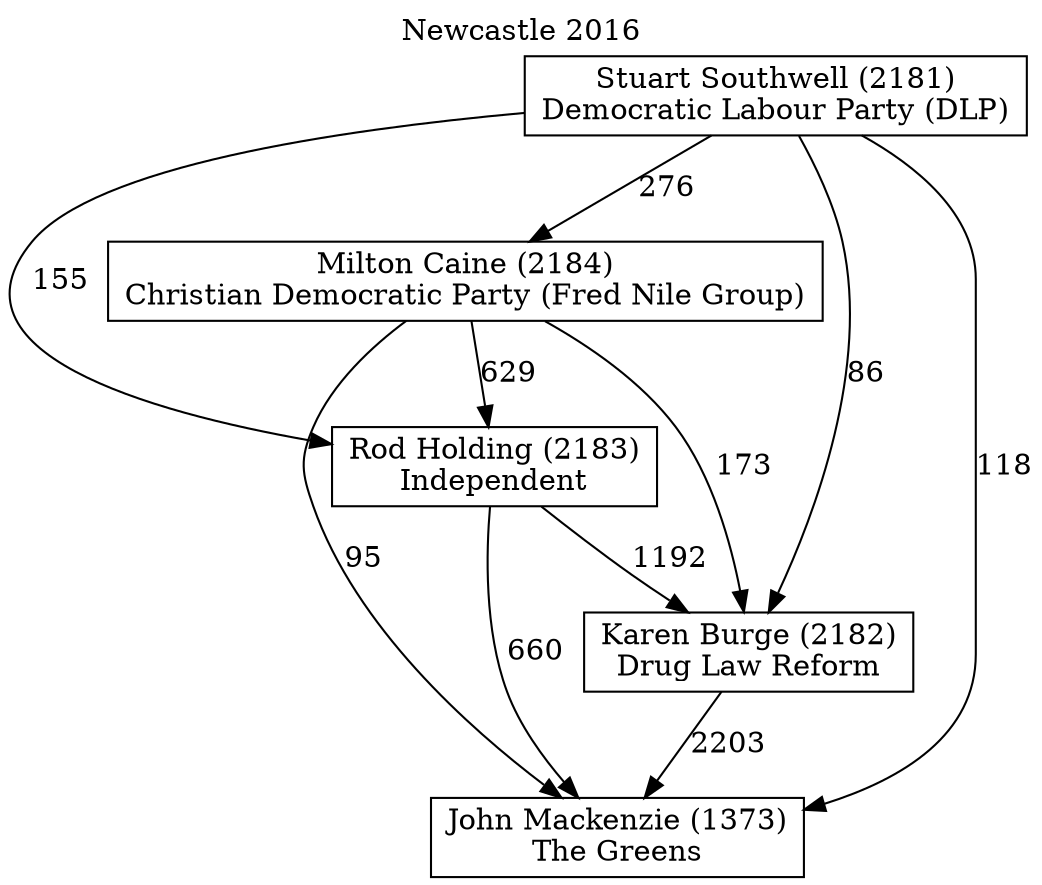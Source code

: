 // House preference flow
digraph "John Mackenzie (1373)_Newcastle_2016" {
	graph [label="Newcastle 2016" labelloc=t mclimit=10]
	node [shape=box]
	"John Mackenzie (1373)" [label="John Mackenzie (1373)
The Greens"]
	"Karen Burge (2182)" [label="Karen Burge (2182)
Drug Law Reform"]
	"Rod Holding (2183)" [label="Rod Holding (2183)
Independent"]
	"Milton Caine (2184)" [label="Milton Caine (2184)
Christian Democratic Party (Fred Nile Group)"]
	"Stuart Southwell (2181)" [label="Stuart Southwell (2181)
Democratic Labour Party (DLP)"]
	"John Mackenzie (1373)" [label="John Mackenzie (1373)
The Greens"]
	"Rod Holding (2183)" [label="Rod Holding (2183)
Independent"]
	"Milton Caine (2184)" [label="Milton Caine (2184)
Christian Democratic Party (Fred Nile Group)"]
	"Stuart Southwell (2181)" [label="Stuart Southwell (2181)
Democratic Labour Party (DLP)"]
	"John Mackenzie (1373)" [label="John Mackenzie (1373)
The Greens"]
	"Milton Caine (2184)" [label="Milton Caine (2184)
Christian Democratic Party (Fred Nile Group)"]
	"Stuart Southwell (2181)" [label="Stuart Southwell (2181)
Democratic Labour Party (DLP)"]
	"John Mackenzie (1373)" [label="John Mackenzie (1373)
The Greens"]
	"Stuart Southwell (2181)" [label="Stuart Southwell (2181)
Democratic Labour Party (DLP)"]
	"Stuart Southwell (2181)" [label="Stuart Southwell (2181)
Democratic Labour Party (DLP)"]
	"Milton Caine (2184)" [label="Milton Caine (2184)
Christian Democratic Party (Fred Nile Group)"]
	"Stuart Southwell (2181)" [label="Stuart Southwell (2181)
Democratic Labour Party (DLP)"]
	"Stuart Southwell (2181)" [label="Stuart Southwell (2181)
Democratic Labour Party (DLP)"]
	"Rod Holding (2183)" [label="Rod Holding (2183)
Independent"]
	"Milton Caine (2184)" [label="Milton Caine (2184)
Christian Democratic Party (Fred Nile Group)"]
	"Stuart Southwell (2181)" [label="Stuart Southwell (2181)
Democratic Labour Party (DLP)"]
	"Rod Holding (2183)" [label="Rod Holding (2183)
Independent"]
	"Stuart Southwell (2181)" [label="Stuart Southwell (2181)
Democratic Labour Party (DLP)"]
	"Stuart Southwell (2181)" [label="Stuart Southwell (2181)
Democratic Labour Party (DLP)"]
	"Milton Caine (2184)" [label="Milton Caine (2184)
Christian Democratic Party (Fred Nile Group)"]
	"Stuart Southwell (2181)" [label="Stuart Southwell (2181)
Democratic Labour Party (DLP)"]
	"Stuart Southwell (2181)" [label="Stuart Southwell (2181)
Democratic Labour Party (DLP)"]
	"Karen Burge (2182)" [label="Karen Burge (2182)
Drug Law Reform"]
	"Rod Holding (2183)" [label="Rod Holding (2183)
Independent"]
	"Milton Caine (2184)" [label="Milton Caine (2184)
Christian Democratic Party (Fred Nile Group)"]
	"Stuart Southwell (2181)" [label="Stuart Southwell (2181)
Democratic Labour Party (DLP)"]
	"Karen Burge (2182)" [label="Karen Burge (2182)
Drug Law Reform"]
	"Milton Caine (2184)" [label="Milton Caine (2184)
Christian Democratic Party (Fred Nile Group)"]
	"Stuart Southwell (2181)" [label="Stuart Southwell (2181)
Democratic Labour Party (DLP)"]
	"Karen Burge (2182)" [label="Karen Burge (2182)
Drug Law Reform"]
	"Stuart Southwell (2181)" [label="Stuart Southwell (2181)
Democratic Labour Party (DLP)"]
	"Stuart Southwell (2181)" [label="Stuart Southwell (2181)
Democratic Labour Party (DLP)"]
	"Milton Caine (2184)" [label="Milton Caine (2184)
Christian Democratic Party (Fred Nile Group)"]
	"Stuart Southwell (2181)" [label="Stuart Southwell (2181)
Democratic Labour Party (DLP)"]
	"Stuart Southwell (2181)" [label="Stuart Southwell (2181)
Democratic Labour Party (DLP)"]
	"Rod Holding (2183)" [label="Rod Holding (2183)
Independent"]
	"Milton Caine (2184)" [label="Milton Caine (2184)
Christian Democratic Party (Fred Nile Group)"]
	"Stuart Southwell (2181)" [label="Stuart Southwell (2181)
Democratic Labour Party (DLP)"]
	"Rod Holding (2183)" [label="Rod Holding (2183)
Independent"]
	"Stuart Southwell (2181)" [label="Stuart Southwell (2181)
Democratic Labour Party (DLP)"]
	"Stuart Southwell (2181)" [label="Stuart Southwell (2181)
Democratic Labour Party (DLP)"]
	"Milton Caine (2184)" [label="Milton Caine (2184)
Christian Democratic Party (Fred Nile Group)"]
	"Stuart Southwell (2181)" [label="Stuart Southwell (2181)
Democratic Labour Party (DLP)"]
	"Stuart Southwell (2181)" [label="Stuart Southwell (2181)
Democratic Labour Party (DLP)"]
	"Karen Burge (2182)" -> "John Mackenzie (1373)" [label=2203]
	"Rod Holding (2183)" -> "Karen Burge (2182)" [label=1192]
	"Milton Caine (2184)" -> "Rod Holding (2183)" [label=629]
	"Stuart Southwell (2181)" -> "Milton Caine (2184)" [label=276]
	"Rod Holding (2183)" -> "John Mackenzie (1373)" [label=660]
	"Milton Caine (2184)" -> "John Mackenzie (1373)" [label=95]
	"Stuart Southwell (2181)" -> "John Mackenzie (1373)" [label=118]
	"Stuart Southwell (2181)" -> "Rod Holding (2183)" [label=155]
	"Milton Caine (2184)" -> "Karen Burge (2182)" [label=173]
	"Stuart Southwell (2181)" -> "Karen Burge (2182)" [label=86]
}
